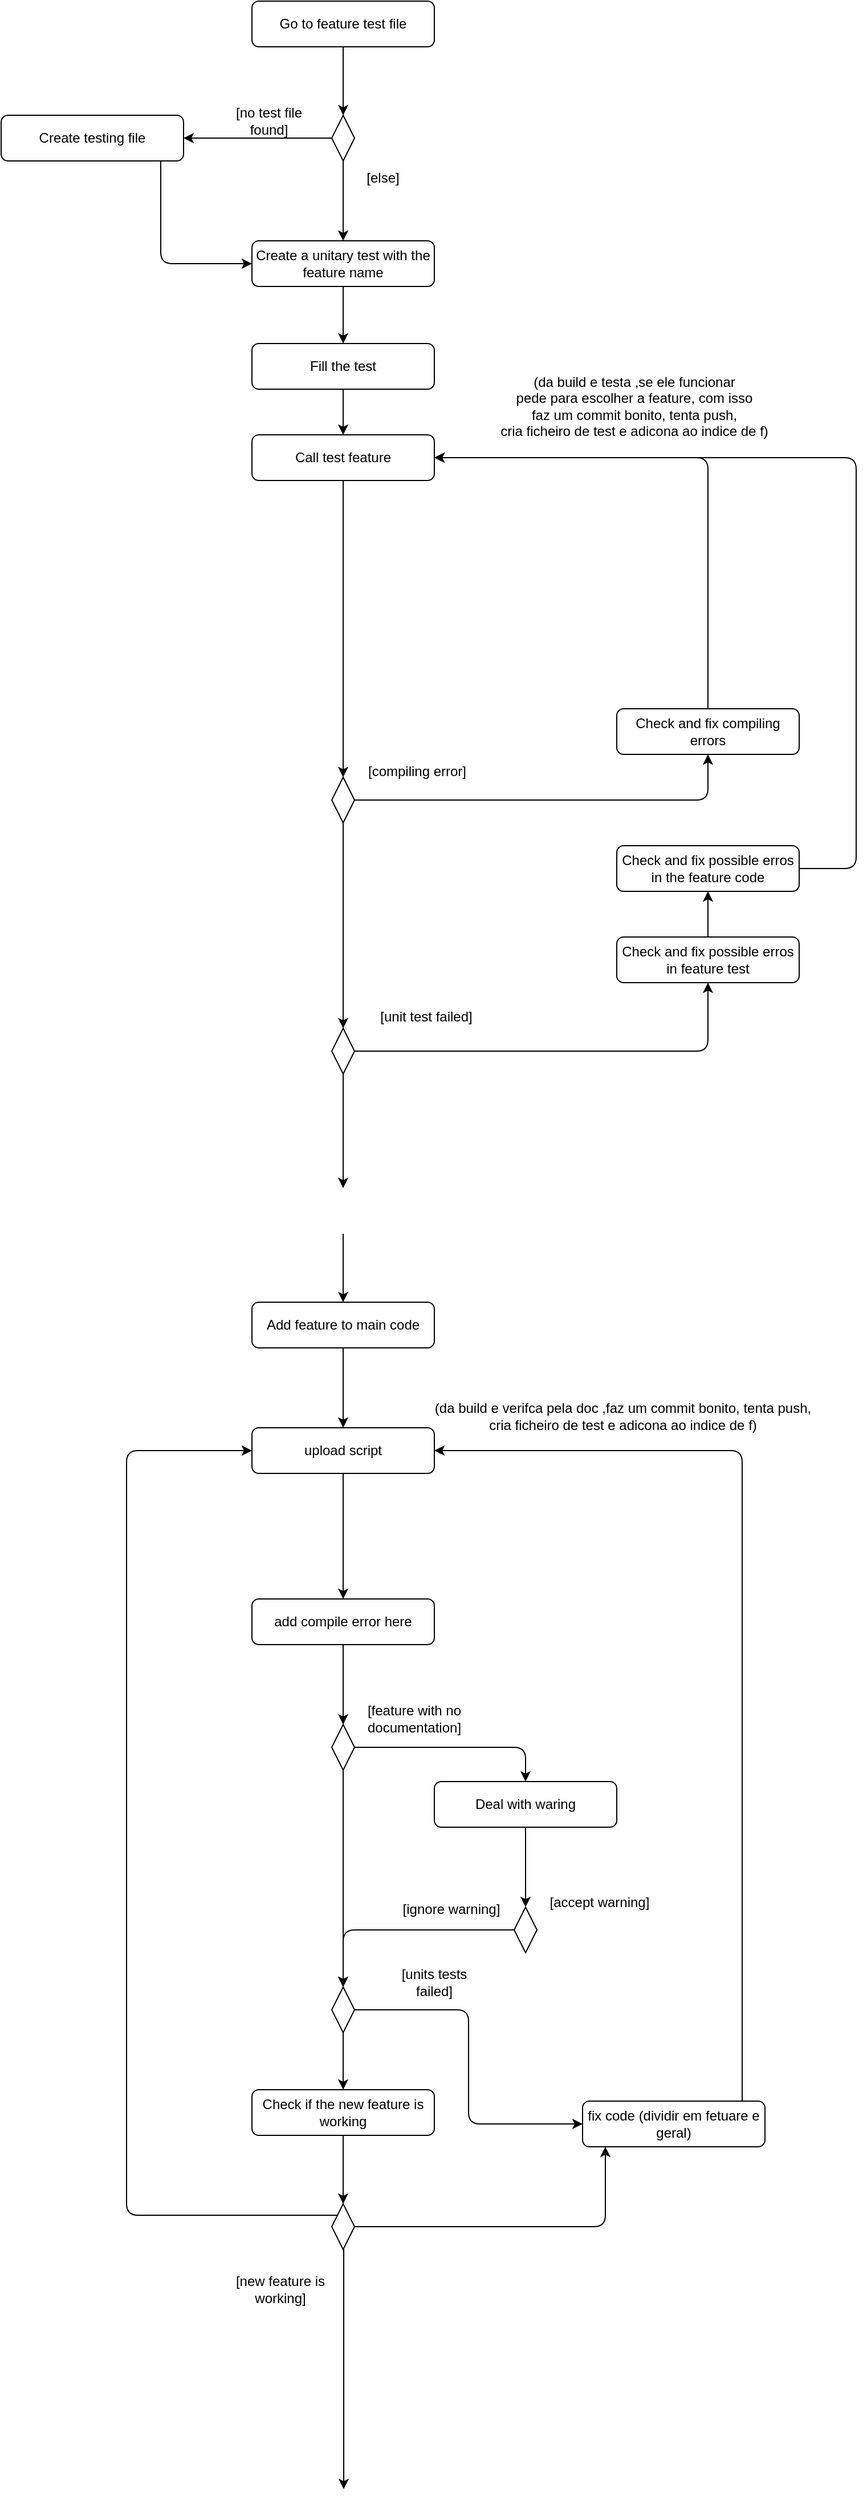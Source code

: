 <mxfile>
    <diagram id="F0W2uZ62XZT9mW7RIrrh" name="Page-1">
        <mxGraphModel dx="691" dy="1738" grid="1" gridSize="10" guides="1" tooltips="1" connect="1" arrows="1" fold="1" page="1" pageScale="1" pageWidth="850" pageHeight="1100" math="0" shadow="0">
            <root>
                <mxCell id="0"/>
                <mxCell id="1" parent="0"/>
                <mxCell id="33" style="edgeStyle=none;html=1;" parent="1" source="20" target="30" edge="1">
                    <mxGeometry relative="1" as="geometry">
                        <mxPoint x="360" y="1228" as="sourcePoint"/>
                    </mxGeometry>
                </mxCell>
                <mxCell id="20" value="Add feature to main code" style="rounded=1;whiteSpace=wrap;html=1;" parent="1" vertex="1">
                    <mxGeometry x="280" y="800" width="160" height="40" as="geometry"/>
                </mxCell>
                <mxCell id="30" value="upload script" style="rounded=1;whiteSpace=wrap;html=1;" parent="1" vertex="1">
                    <mxGeometry x="280" y="910" width="160" height="40" as="geometry"/>
                </mxCell>
                <mxCell id="36" style="edgeStyle=none;html=1;" parent="1" source="35" edge="1">
                    <mxGeometry relative="1" as="geometry">
                        <mxPoint x="360.0" y="700" as="targetPoint"/>
                    </mxGeometry>
                </mxCell>
                <mxCell id="35" value="" style="rhombus;whiteSpace=wrap;html=1;" parent="1" vertex="1">
                    <mxGeometry x="350" y="560" width="20" height="40" as="geometry"/>
                </mxCell>
                <mxCell id="44" style="edgeStyle=orthogonalEdgeStyle;html=1;" parent="1" source="39" target="43" edge="1">
                    <mxGeometry relative="1" as="geometry"/>
                </mxCell>
                <mxCell id="204" style="edgeStyle=elbowEdgeStyle;html=1;" parent="1" source="39" target="203" edge="1">
                    <mxGeometry relative="1" as="geometry"/>
                </mxCell>
                <mxCell id="39" value="" style="rhombus;whiteSpace=wrap;html=1;" parent="1" vertex="1">
                    <mxGeometry x="350" y="1400" width="20" height="40" as="geometry"/>
                </mxCell>
                <mxCell id="77" style="edgeStyle=elbowEdgeStyle;html=1;" parent="1" source="43" target="76" edge="1">
                    <mxGeometry relative="1" as="geometry"/>
                </mxCell>
                <mxCell id="43" value="Check if the new feature is working" style="rounded=1;whiteSpace=wrap;html=1;" parent="1" vertex="1">
                    <mxGeometry x="280" y="1490" width="160" height="40" as="geometry"/>
                </mxCell>
                <mxCell id="66" style="edgeStyle=elbowEdgeStyle;html=1;" parent="1" source="116" target="184" edge="1">
                    <mxGeometry relative="1" as="geometry">
                        <mxPoint x="520" y="1190" as="targetPoint"/>
                        <Array as="points">
                            <mxPoint x="520" y="1259"/>
                        </Array>
                    </mxGeometry>
                </mxCell>
                <mxCell id="68" style="edgeStyle=elbowEdgeStyle;html=1;" parent="1" source="30" edge="1">
                    <mxGeometry relative="1" as="geometry">
                        <mxPoint x="360.172" y="1299.655" as="sourcePoint"/>
                        <mxPoint x="360" y="1060" as="targetPoint"/>
                    </mxGeometry>
                </mxCell>
                <mxCell id="63" value="" style="group" parent="1" vertex="1" connectable="0">
                    <mxGeometry x="387.5" y="535" width="90" height="30" as="geometry"/>
                </mxCell>
                <mxCell id="62" value="[unit test failed]" style="text;html=1;strokeColor=none;fillColor=none;align=center;verticalAlign=middle;whiteSpace=wrap;rounded=0;" parent="63" vertex="1">
                    <mxGeometry width="90" height="30" as="geometry"/>
                </mxCell>
                <mxCell id="65" style="edgeStyle=none;html=1;" parent="1" target="20" edge="1">
                    <mxGeometry relative="1" as="geometry">
                        <mxPoint x="360.0" y="740" as="sourcePoint"/>
                    </mxGeometry>
                </mxCell>
                <mxCell id="67" value="[feature with no documentation]" style="text;strokeColor=none;align=center;fillColor=none;html=1;verticalAlign=middle;whiteSpace=wrap;rounded=0;" parent="1" vertex="1">
                    <mxGeometry x="370" y="1150" width="105" height="30" as="geometry"/>
                </mxCell>
                <mxCell id="73" value="" style="group" parent="1" vertex="1" connectable="0">
                    <mxGeometry x="395" y="1370" width="90" height="41" as="geometry"/>
                </mxCell>
                <mxCell id="69" value="" style="group" parent="73" vertex="1" connectable="0">
                    <mxGeometry width="90" height="41" as="geometry"/>
                </mxCell>
                <mxCell id="70" style="edgeStyle=orthogonalEdgeStyle;html=1;" parent="69" edge="1">
                    <mxGeometry relative="1" as="geometry"/>
                </mxCell>
                <mxCell id="71" value="[units tests failed]" style="text;html=1;strokeColor=none;fillColor=none;align=center;verticalAlign=middle;whiteSpace=wrap;rounded=0;" parent="69" vertex="1">
                    <mxGeometry y="11" width="90" height="30" as="geometry"/>
                </mxCell>
                <mxCell id="85" style="edgeStyle=elbowEdgeStyle;html=1;" parent="1" source="76" edge="1">
                    <mxGeometry relative="1" as="geometry">
                        <mxPoint x="360.333" y="1840" as="targetPoint"/>
                    </mxGeometry>
                </mxCell>
                <mxCell id="92" style="edgeStyle=elbowEdgeStyle;html=1;" parent="1" source="76" target="30" edge="1">
                    <mxGeometry relative="1" as="geometry">
                        <Array as="points">
                            <mxPoint x="170" y="1600"/>
                            <mxPoint x="130" y="1650"/>
                        </Array>
                    </mxGeometry>
                </mxCell>
                <mxCell id="210" style="edgeStyle=elbowEdgeStyle;html=1;" parent="1" source="76" target="203" edge="1">
                    <mxGeometry relative="1" as="geometry">
                        <Array as="points">
                            <mxPoint x="590" y="1530"/>
                        </Array>
                    </mxGeometry>
                </mxCell>
                <mxCell id="76" value="" style="rhombus;whiteSpace=wrap;html=1;" parent="1" vertex="1">
                    <mxGeometry x="350" y="1590" width="20" height="40" as="geometry"/>
                </mxCell>
                <mxCell id="38" style="edgeStyle=orthogonalEdgeStyle;html=1;" parent="1" source="35" target="22" edge="1">
                    <mxGeometry relative="1" as="geometry"/>
                </mxCell>
                <mxCell id="22" value="Check and fix possible erros in feature test" style="rounded=1;whiteSpace=wrap;html=1;" parent="1" vertex="1">
                    <mxGeometry x="600" y="480" width="160" height="40" as="geometry"/>
                </mxCell>
                <mxCell id="180" style="edgeStyle=elbowEdgeStyle;html=1;" parent="1" source="27" target="167" edge="1">
                    <mxGeometry relative="1" as="geometry">
                        <Array as="points">
                            <mxPoint x="810" y="370"/>
                            <mxPoint x="550" y="290"/>
                        </Array>
                    </mxGeometry>
                </mxCell>
                <mxCell id="27" value="Check and fix possible erros in the feature code" style="rounded=1;whiteSpace=wrap;html=1;" parent="1" vertex="1">
                    <mxGeometry x="600" y="400" width="160" height="40" as="geometry"/>
                </mxCell>
                <mxCell id="28" style="edgeStyle=none;html=1;entryX=0.5;entryY=1;entryDx=0;entryDy=0;" parent="1" source="22" target="27" edge="1">
                    <mxGeometry relative="1" as="geometry"/>
                </mxCell>
                <mxCell id="117" style="edgeStyle=elbowEdgeStyle;html=1;" parent="1" source="116" target="39" edge="1">
                    <mxGeometry relative="1" as="geometry">
                        <mxPoint x="360.172" y="1360" as="targetPoint"/>
                    </mxGeometry>
                </mxCell>
                <mxCell id="116" value="" style="rhombus;whiteSpace=wrap;html=1;" parent="1" vertex="1">
                    <mxGeometry x="350" y="1170" width="20" height="40" as="geometry"/>
                </mxCell>
                <mxCell id="164" value="Fill the test" style="rounded=1;whiteSpace=wrap;html=1;" parent="1" vertex="1">
                    <mxGeometry x="280" y="-40" width="160" height="40" as="geometry"/>
                </mxCell>
                <mxCell id="165" style="edgeStyle=elbowEdgeStyle;html=1;" parent="1" source="164" target="167" edge="1">
                    <mxGeometry relative="1" as="geometry">
                        <mxPoint x="360" y="260" as="sourcePoint"/>
                        <mxPoint x="360.172" y="220" as="targetPoint"/>
                    </mxGeometry>
                </mxCell>
                <mxCell id="166" style="edgeStyle=elbowEdgeStyle;html=1;" parent="1" source="167" target="173" edge="1">
                    <mxGeometry relative="1" as="geometry">
                        <mxPoint x="360" y="300" as="targetPoint"/>
                    </mxGeometry>
                </mxCell>
                <mxCell id="167" value="Call test feature" style="rounded=1;whiteSpace=wrap;html=1;" parent="1" vertex="1">
                    <mxGeometry x="280" y="40" width="160" height="40" as="geometry"/>
                </mxCell>
                <mxCell id="168" value="(da build e testa ,se ele funcionar &lt;br&gt;pede para escolher a feature, com isso&lt;br&gt;faz um commit bonito, tenta push, &lt;br&gt;cria ficheiro de test e adicona ao indice de f)" style="text;html=1;align=center;verticalAlign=middle;resizable=0;points=[];autosize=1;strokeColor=none;fillColor=none;" parent="1" vertex="1">
                    <mxGeometry x="485" y="-20" width="260" height="70" as="geometry"/>
                </mxCell>
                <mxCell id="169" style="edgeStyle=elbowEdgeStyle;html=1;" parent="1" source="173" target="176" edge="1">
                    <mxGeometry relative="1" as="geometry">
                        <mxPoint x="370" y="320" as="sourcePoint"/>
                        <mxPoint x="510" y="320" as="targetPoint"/>
                        <Array as="points">
                            <mxPoint x="680" y="360"/>
                            <mxPoint x="600" y="320"/>
                        </Array>
                    </mxGeometry>
                </mxCell>
                <mxCell id="170" value="[compiling error]" style="text;html=1;strokeColor=none;fillColor=none;align=center;verticalAlign=middle;whiteSpace=wrap;rounded=0;" parent="1" vertex="1">
                    <mxGeometry x="380" y="320" width="90" height="30" as="geometry"/>
                </mxCell>
                <mxCell id="179" style="edgeStyle=elbowEdgeStyle;html=1;" parent="1" source="173" target="35" edge="1">
                    <mxGeometry relative="1" as="geometry"/>
                </mxCell>
                <mxCell id="173" value="" style="rhombus;whiteSpace=wrap;html=1;" parent="1" vertex="1">
                    <mxGeometry x="350" y="340" width="20" height="40" as="geometry"/>
                </mxCell>
                <mxCell id="177" style="edgeStyle=elbowEdgeStyle;html=1;" parent="1" source="176" target="167" edge="1">
                    <mxGeometry relative="1" as="geometry">
                        <Array as="points">
                            <mxPoint x="680" y="240"/>
                        </Array>
                    </mxGeometry>
                </mxCell>
                <mxCell id="176" value="Check and fix compiling errors" style="rounded=1;whiteSpace=wrap;html=1;" parent="1" vertex="1">
                    <mxGeometry x="600" y="280" width="160" height="40" as="geometry"/>
                </mxCell>
                <mxCell id="189" style="edgeStyle=elbowEdgeStyle;html=1;" parent="1" source="184" target="185" edge="1">
                    <mxGeometry relative="1" as="geometry"/>
                </mxCell>
                <mxCell id="184" value="Deal with waring" style="rounded=1;whiteSpace=wrap;html=1;" parent="1" vertex="1">
                    <mxGeometry x="440" y="1220" width="160" height="40" as="geometry"/>
                </mxCell>
                <mxCell id="199" style="edgeStyle=elbowEdgeStyle;html=1;" parent="1" source="185" target="39" edge="1">
                    <mxGeometry relative="1" as="geometry">
                        <Array as="points">
                            <mxPoint x="360" y="1350"/>
                        </Array>
                    </mxGeometry>
                </mxCell>
                <mxCell id="185" value="" style="rhombus;whiteSpace=wrap;html=1;" parent="1" vertex="1">
                    <mxGeometry x="510" y="1330" width="20" height="40" as="geometry"/>
                </mxCell>
                <mxCell id="191" value="" style="group" parent="1" vertex="1" connectable="0">
                    <mxGeometry x="410" y="1305.5" width="90" height="41" as="geometry"/>
                </mxCell>
                <mxCell id="192" value="" style="group" parent="191" vertex="1" connectable="0">
                    <mxGeometry width="90" height="41" as="geometry"/>
                </mxCell>
                <mxCell id="193" style="edgeStyle=orthogonalEdgeStyle;html=1;" parent="192" edge="1">
                    <mxGeometry relative="1" as="geometry"/>
                </mxCell>
                <mxCell id="194" value="[ignore warning]" style="text;html=1;strokeColor=none;fillColor=none;align=center;verticalAlign=middle;whiteSpace=wrap;rounded=0;" parent="192" vertex="1">
                    <mxGeometry y="11" width="90" height="30" as="geometry"/>
                </mxCell>
                <mxCell id="195" value="" style="group" parent="1" vertex="1" connectable="0">
                    <mxGeometry x="540" y="1300" width="90" height="41" as="geometry"/>
                </mxCell>
                <mxCell id="196" style="edgeStyle=orthogonalEdgeStyle;html=1;" parent="195" edge="1">
                    <mxGeometry relative="1" as="geometry"/>
                </mxCell>
                <mxCell id="197" value="[accept warning]" style="text;html=1;strokeColor=none;fillColor=none;align=center;verticalAlign=middle;whiteSpace=wrap;rounded=0;" parent="195" vertex="1">
                    <mxGeometry y="11" width="90" height="30" as="geometry"/>
                </mxCell>
                <mxCell id="200" value="(da build e verifca pela doc ,faz um commit bonito, tenta push, &lt;br&gt;cria ficheiro de test e adicona ao indice de f)" style="text;html=1;align=center;verticalAlign=middle;resizable=0;points=[];autosize=1;strokeColor=none;fillColor=none;" parent="1" vertex="1">
                    <mxGeometry x="430" y="880" width="350" height="40" as="geometry"/>
                </mxCell>
                <mxCell id="202" style="edgeStyle=elbowEdgeStyle;html=1;" parent="1" source="201" target="116" edge="1">
                    <mxGeometry relative="1" as="geometry"/>
                </mxCell>
                <mxCell id="201" value="add compile error here" style="rounded=1;whiteSpace=wrap;html=1;" parent="1" vertex="1">
                    <mxGeometry x="280" y="1060" width="160" height="40" as="geometry"/>
                </mxCell>
                <mxCell id="205" style="edgeStyle=elbowEdgeStyle;html=1;" parent="1" source="203" target="30" edge="1">
                    <mxGeometry relative="1" as="geometry">
                        <Array as="points">
                            <mxPoint x="710" y="1440"/>
                            <mxPoint x="600" y="1010"/>
                        </Array>
                    </mxGeometry>
                </mxCell>
                <mxCell id="203" value="fix code (dividir em fetuare e geral)" style="rounded=1;whiteSpace=wrap;html=1;" parent="1" vertex="1">
                    <mxGeometry x="570" y="1500" width="160" height="40" as="geometry"/>
                </mxCell>
                <mxCell id="206" value="" style="group" parent="1" vertex="1" connectable="0">
                    <mxGeometry x="405" y="1380" width="90" height="41" as="geometry"/>
                </mxCell>
                <mxCell id="207" value="" style="group" parent="206" vertex="1" connectable="0">
                    <mxGeometry width="90" height="41" as="geometry"/>
                </mxCell>
                <mxCell id="208" style="edgeStyle=orthogonalEdgeStyle;html=1;" parent="207" edge="1">
                    <mxGeometry relative="1" as="geometry"/>
                </mxCell>
                <mxCell id="209" value="[new feature is working]" style="text;html=1;strokeColor=none;fillColor=none;align=center;verticalAlign=middle;whiteSpace=wrap;rounded=0;" parent="1" vertex="1">
                    <mxGeometry x="260" y="1650" width="90" height="30" as="geometry"/>
                </mxCell>
                <mxCell id="247" style="edgeStyle=orthogonalEdgeStyle;html=1;" parent="1" source="226" target="233" edge="1">
                    <mxGeometry relative="1" as="geometry">
                        <Array as="points">
                            <mxPoint x="200" y="-110"/>
                        </Array>
                    </mxGeometry>
                </mxCell>
                <mxCell id="226" value="Create testing file" style="rounded=1;whiteSpace=wrap;html=1;" parent="1" vertex="1">
                    <mxGeometry x="60" y="-240" width="160" height="40" as="geometry"/>
                </mxCell>
                <mxCell id="246" style="edgeStyle=none;html=1;" parent="1" source="233" target="164" edge="1">
                    <mxGeometry relative="1" as="geometry"/>
                </mxCell>
                <mxCell id="233" value="Create a unitary test with the feature name" style="rounded=1;whiteSpace=wrap;html=1;" parent="1" vertex="1">
                    <mxGeometry x="280" y="-130" width="160" height="40" as="geometry"/>
                </mxCell>
                <mxCell id="244" style="edgeStyle=none;html=1;" parent="1" source="238" target="239" edge="1">
                    <mxGeometry relative="1" as="geometry"/>
                </mxCell>
                <mxCell id="238" value="Go to feature test file" style="rounded=1;whiteSpace=wrap;html=1;" parent="1" vertex="1">
                    <mxGeometry x="280" y="-340" width="160" height="40" as="geometry"/>
                </mxCell>
                <mxCell id="242" style="edgeStyle=none;html=1;" parent="1" source="239" target="226" edge="1">
                    <mxGeometry relative="1" as="geometry"/>
                </mxCell>
                <mxCell id="245" style="edgeStyle=none;html=1;" parent="1" source="239" target="233" edge="1">
                    <mxGeometry relative="1" as="geometry"/>
                </mxCell>
                <mxCell id="239" value="" style="rhombus;whiteSpace=wrap;html=1;" parent="1" vertex="1">
                    <mxGeometry x="350" y="-240" width="20" height="40" as="geometry"/>
                </mxCell>
                <mxCell id="249" value="[no test file found]" style="text;html=1;strokeColor=none;fillColor=none;align=center;verticalAlign=middle;whiteSpace=wrap;rounded=0;" parent="1" vertex="1">
                    <mxGeometry x="250" y="-250" width="90" height="30" as="geometry"/>
                </mxCell>
                <mxCell id="250" value="[else]" style="text;html=1;strokeColor=none;fillColor=none;align=center;verticalAlign=middle;whiteSpace=wrap;rounded=0;" parent="1" vertex="1">
                    <mxGeometry x="350" y="-200" width="90" height="30" as="geometry"/>
                </mxCell>
            </root>
        </mxGraphModel>
    </diagram>
</mxfile>